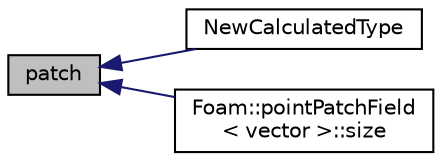 digraph "patch"
{
  bgcolor="transparent";
  edge [fontname="Helvetica",fontsize="10",labelfontname="Helvetica",labelfontsize="10"];
  node [fontname="Helvetica",fontsize="10",shape=record];
  rankdir="LR";
  Node1 [label="patch",height=0.2,width=0.4,color="black", fillcolor="grey75", style="filled", fontcolor="black"];
  Node1 -> Node2 [dir="back",color="midnightblue",fontsize="10",style="solid",fontname="Helvetica"];
  Node2 [label="NewCalculatedType",height=0.2,width=0.4,color="black",URL="$a01893.html#ad64aba0b0ce04528087f0956a9370070"];
  Node1 -> Node3 [dir="back",color="midnightblue",fontsize="10",style="solid",fontname="Helvetica"];
  Node3 [label="Foam::pointPatchField\l\< vector \>::size",height=0.2,width=0.4,color="black",URL="$a01893.html#a65cea301e2d6033c43932d12d91c792f",tooltip="Return size. "];
}
